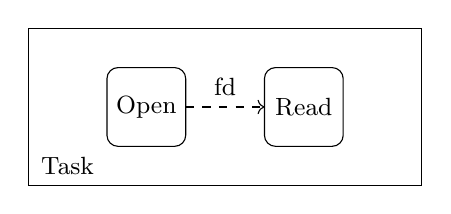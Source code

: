 \begin{tikzpicture}

\draw [rounded corners] (0,0) rectangle (1,1);
\draw [rounded corners] (2,0) rectangle (3,1);

\draw [dashed, ->] (1,0.5)--(2,0.5);

\node at (1.5,0.75) {\small fd};
\node at (0.5,0.5) {\small Open};
\node at (2.5,0.5) {\small Read};
\node at (-0.5,-0.25) {\small Task};

\draw (-1,-0.5) rectangle (4,1.5);
\end{tikzpicture}
